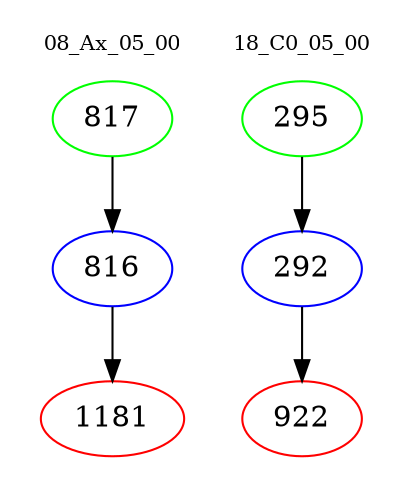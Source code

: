 digraph{
subgraph cluster_0 {
color = white
label = "08_Ax_05_00";
fontsize=10;
T0_817 [label="817", color="green"]
T0_817 -> T0_816 [color="black"]
T0_816 [label="816", color="blue"]
T0_816 -> T0_1181 [color="black"]
T0_1181 [label="1181", color="red"]
}
subgraph cluster_1 {
color = white
label = "18_C0_05_00";
fontsize=10;
T1_295 [label="295", color="green"]
T1_295 -> T1_292 [color="black"]
T1_292 [label="292", color="blue"]
T1_292 -> T1_922 [color="black"]
T1_922 [label="922", color="red"]
}
}
